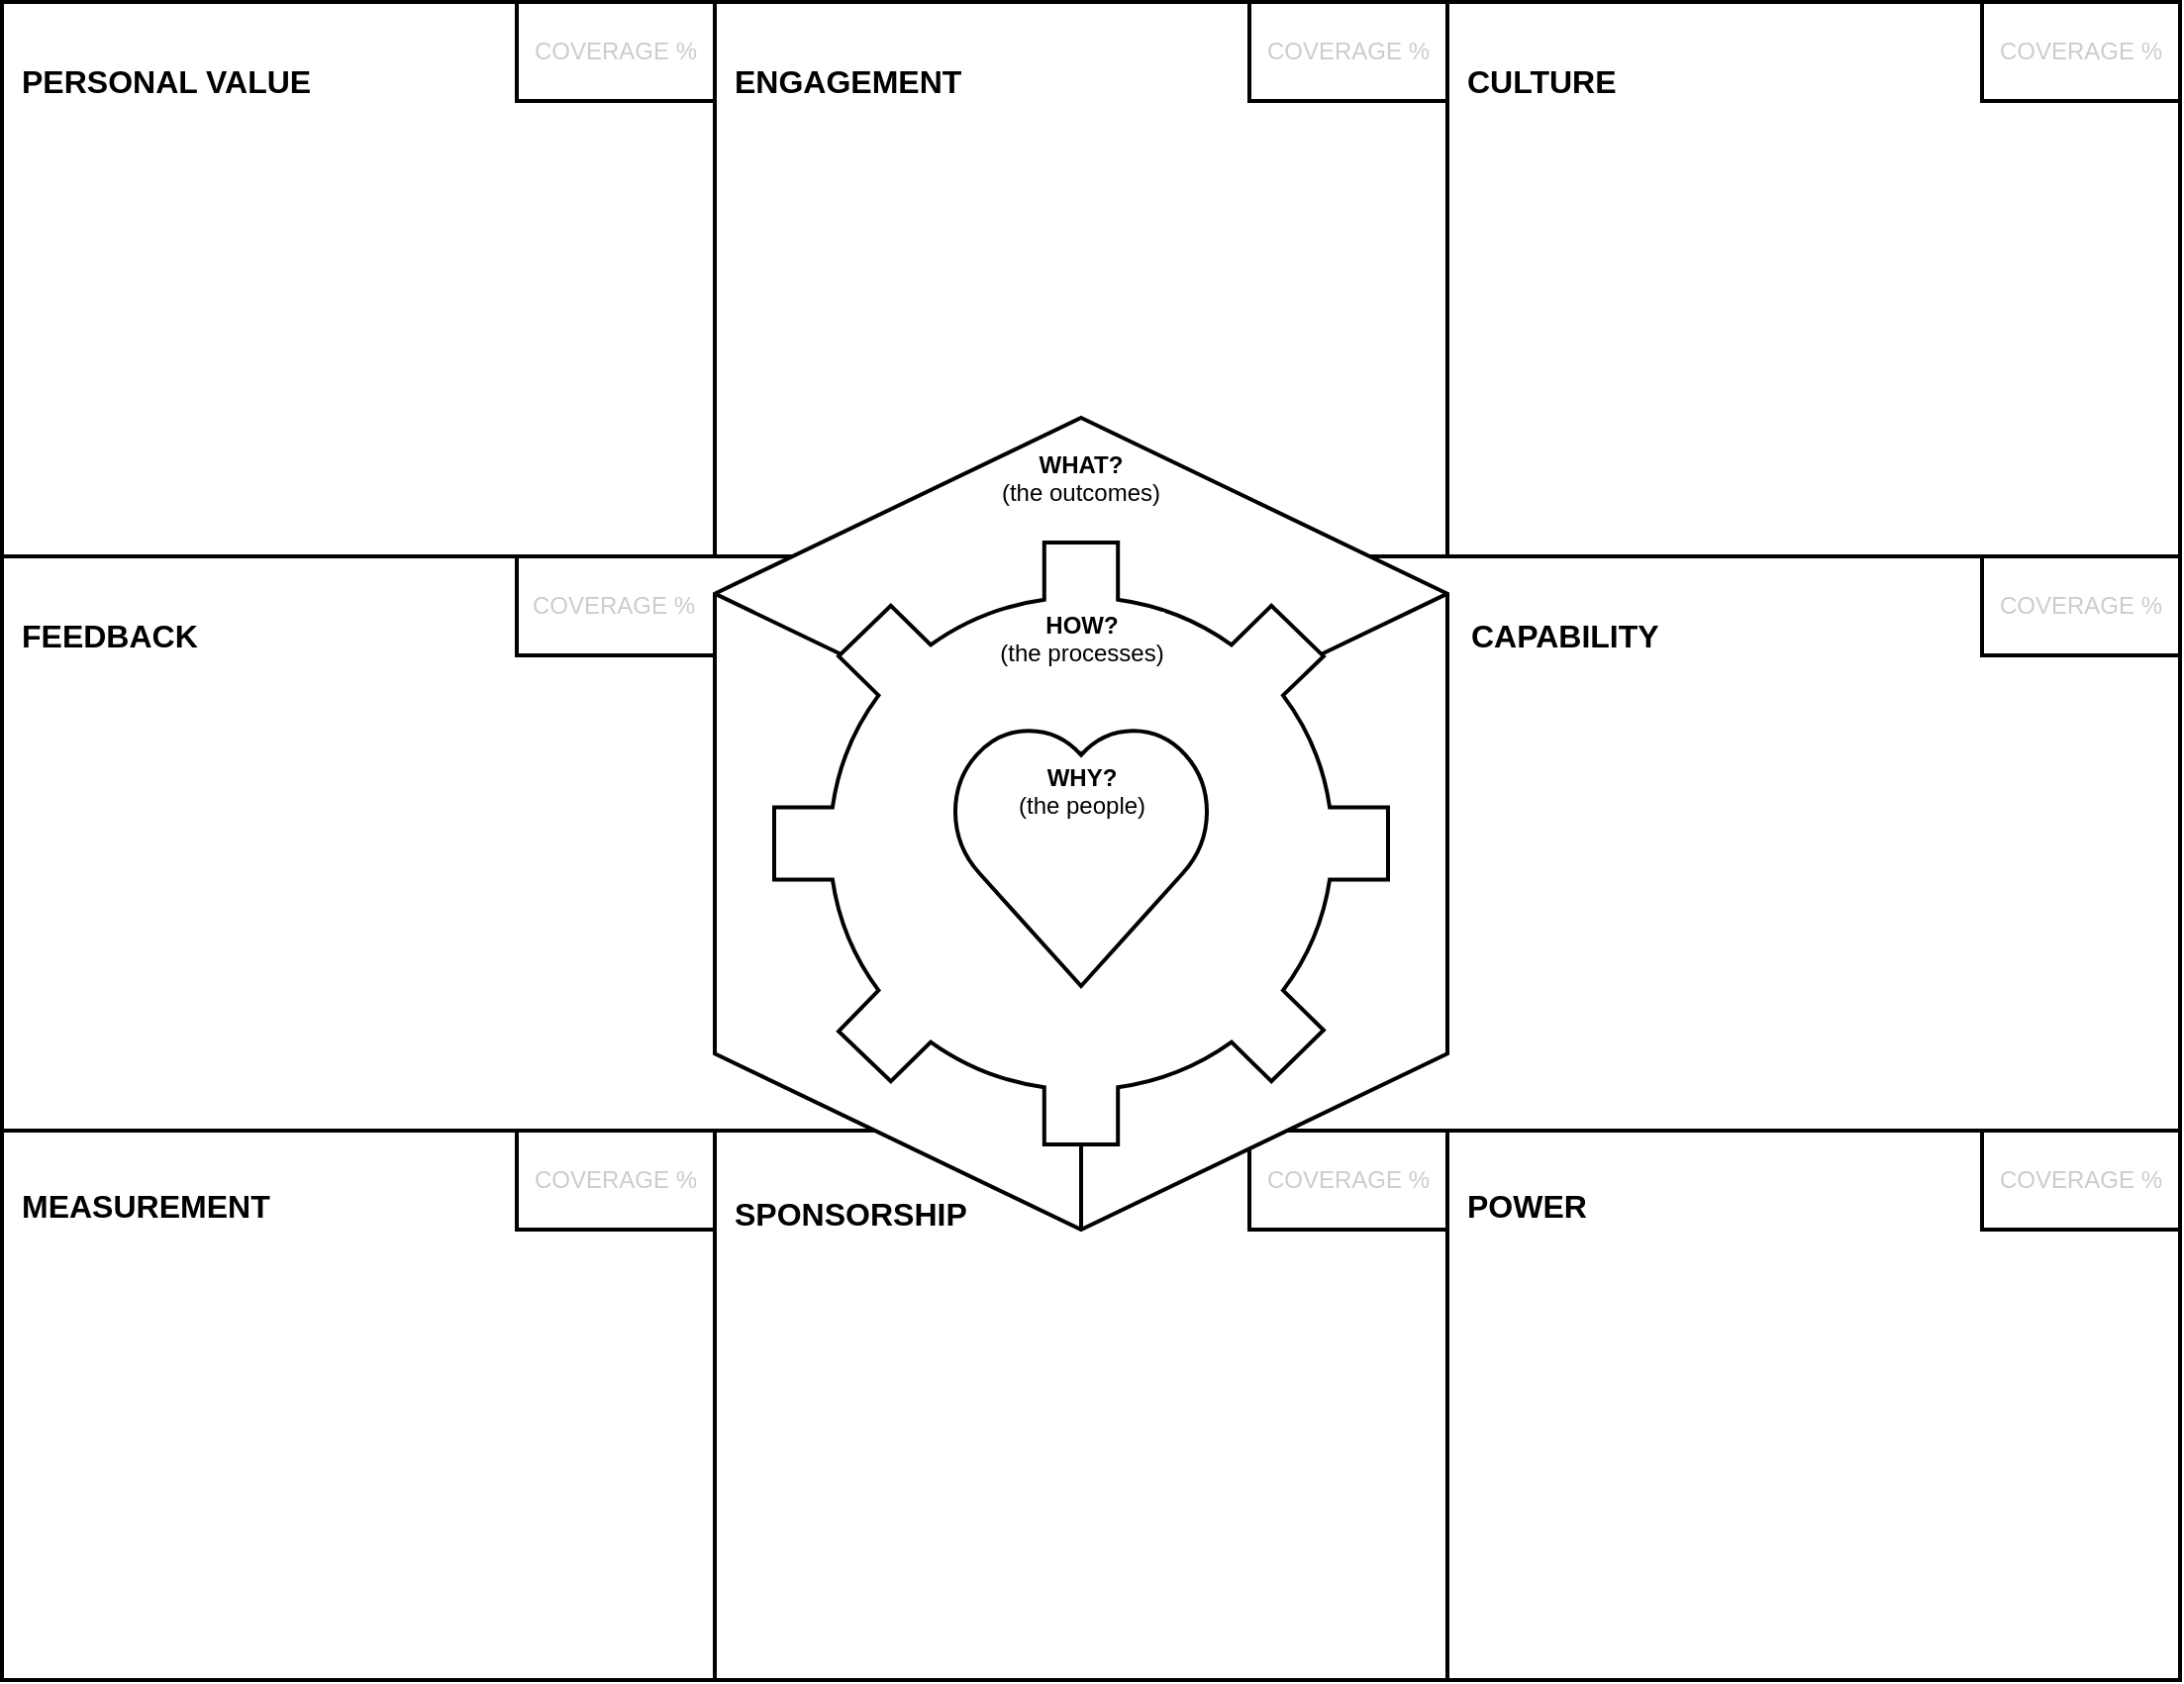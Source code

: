 <mxfile version="12.4.8" type="github">
  <diagram name="Page-1" id="dd472eb7-4b8b-5cd9-a60b-b15522922e76">
    <mxGraphModel dx="3162" dy="1557" grid="1" gridSize="10" guides="1" tooltips="1" connect="1" arrows="1" fold="1" page="1" pageScale="1" pageWidth="1100" pageHeight="850" background="#ffffff" math="0" shadow="0">
      <root>
        <mxCell id="0"/>
        <mxCell id="1" parent="0"/>
        <mxCell id="5eW8BLqzjb0u9Z2Ic-Rn-42" value="&lt;p style=&quot;line-height: 220%&quot;&gt;PERSONAL VALUE&lt;/p&gt;" style="rounded=0;whiteSpace=wrap;html=1;verticalAlign=top;align=left;fontSize=16;fontStyle=1;spacingLeft=8;spacingTop=0;strokeWidth=2;" vertex="1" parent="1">
          <mxGeometry width="360" height="280" as="geometry"/>
        </mxCell>
        <mxCell id="5eW8BLqzjb0u9Z2Ic-Rn-4" value="&lt;p style=&quot;line-height: 220%&quot;&gt;POWER&lt;/p&gt;" style="rounded=0;whiteSpace=wrap;html=1;verticalAlign=top;align=left;fontSize=16;fontStyle=1;spacingLeft=8;spacingTop=0;strokeWidth=2;" vertex="1" parent="1">
          <mxGeometry x="730" y="567.5" width="370" height="280" as="geometry"/>
        </mxCell>
        <mxCell id="5eW8BLqzjb0u9Z2Ic-Rn-8" value="&lt;p style=&quot;line-height: 220%&quot;&gt;SPONSORSHIP&lt;/p&gt;" style="rounded=0;whiteSpace=wrap;html=1;verticalAlign=top;align=left;fontSize=16;fontStyle=1;spacingLeft=8;spacingTop=4;strokeWidth=2;" vertex="1" parent="1">
          <mxGeometry x="360" y="567.5" width="370" height="280" as="geometry"/>
        </mxCell>
        <mxCell id="5eW8BLqzjb0u9Z2Ic-Rn-9" value="&lt;p style=&quot;line-height: 220%&quot;&gt;MEASUREMENT&lt;/p&gt;" style="rounded=0;whiteSpace=wrap;html=1;verticalAlign=top;align=left;fontSize=16;fontStyle=1;spacingLeft=8;spacingTop=0;strokeWidth=2;" vertex="1" parent="1">
          <mxGeometry y="567.5" width="360" height="280" as="geometry"/>
        </mxCell>
        <mxCell id="5eW8BLqzjb0u9Z2Ic-Rn-7" value="&lt;p style=&quot;line-height: 220%&quot;&gt;FEEDBACK&lt;/p&gt;" style="rounded=0;whiteSpace=wrap;html=1;verticalAlign=top;align=left;fontSize=16;fontStyle=1;spacingLeft=8;spacingTop=0;strokeWidth=2;" vertex="1" parent="1">
          <mxGeometry y="280" width="450" height="290" as="geometry"/>
        </mxCell>
        <mxCell id="5eW8BLqzjb0u9Z2Ic-Rn-1" value="&lt;p style=&quot;line-height: 220%&quot;&gt;ENGAGEMENT&lt;/p&gt;" style="rounded=0;whiteSpace=wrap;html=1;verticalAlign=top;align=left;fontSize=16;fontStyle=1;spacingLeft=8;spacingTop=0;strokeWidth=2;" vertex="1" parent="1">
          <mxGeometry x="360" width="370" height="280" as="geometry"/>
        </mxCell>
        <mxCell id="5eW8BLqzjb0u9Z2Ic-Rn-2" value="&lt;p style=&quot;line-height: 220%&quot;&gt;CULTURE&lt;/p&gt;" style="rounded=0;whiteSpace=wrap;html=1;verticalAlign=top;align=left;fontSize=16;fontStyle=1;spacingLeft=8;spacingTop=0;strokeWidth=2;" vertex="1" parent="1">
          <mxGeometry x="730" width="370" height="280" as="geometry"/>
        </mxCell>
        <mxCell id="5eW8BLqzjb0u9Z2Ic-Rn-3" value="&lt;p style=&quot;line-height: 220%&quot;&gt;CAPABILITY&lt;/p&gt;" style="rounded=0;whiteSpace=wrap;html=1;verticalAlign=top;align=left;fontSize=16;fontStyle=1;spacingLeft=90;spacingTop=0;strokeWidth=2;" vertex="1" parent="1">
          <mxGeometry x="650" y="280" width="450" height="290" as="geometry"/>
        </mxCell>
        <mxCell id="5eW8BLqzjb0u9Z2Ic-Rn-15" value="COVERAGE %" style="rounded=0;whiteSpace=wrap;html=1;fontColor=#CCCCCC;strokeWidth=2;" vertex="1" parent="1">
          <mxGeometry x="1000" y="570" width="100" height="50" as="geometry"/>
        </mxCell>
        <mxCell id="5eW8BLqzjb0u9Z2Ic-Rn-16" value="COVERAGE %" style="rounded=0;whiteSpace=wrap;html=1;fontColor=#CCCCCC;strokeWidth=2;" vertex="1" parent="1">
          <mxGeometry x="1000" y="280" width="100" height="50" as="geometry"/>
        </mxCell>
        <mxCell id="5eW8BLqzjb0u9Z2Ic-Rn-17" value="COVERAGE %" style="rounded=0;whiteSpace=wrap;html=1;fontColor=#CCCCCC;strokeWidth=2;" vertex="1" parent="1">
          <mxGeometry x="1000" width="100" height="50" as="geometry"/>
        </mxCell>
        <mxCell id="5eW8BLqzjb0u9Z2Ic-Rn-18" value="COVERAGE %" style="rounded=0;whiteSpace=wrap;html=1;fontColor=#CCCCCC;strokeWidth=2;" vertex="1" parent="1">
          <mxGeometry x="630" width="100" height="50" as="geometry"/>
        </mxCell>
        <mxCell id="5eW8BLqzjb0u9Z2Ic-Rn-19" value="COVERAGE %" style="rounded=0;whiteSpace=wrap;html=1;fontColor=#CCCCCC;strokeWidth=2;" vertex="1" parent="1">
          <mxGeometry x="260" width="100" height="50" as="geometry"/>
        </mxCell>
        <mxCell id="5eW8BLqzjb0u9Z2Ic-Rn-20" value="COVERAGE %" style="rounded=0;whiteSpace=wrap;html=1;fontColor=#CCCCCC;align=left;spacingLeft=6;strokeWidth=2;" vertex="1" parent="1">
          <mxGeometry x="260" y="280" width="180" height="50" as="geometry"/>
        </mxCell>
        <mxCell id="5eW8BLqzjb0u9Z2Ic-Rn-21" value="COVERAGE %" style="rounded=0;whiteSpace=wrap;html=1;fontColor=#CCCCCC;strokeWidth=2;" vertex="1" parent="1">
          <mxGeometry x="630" y="570" width="100" height="50" as="geometry"/>
        </mxCell>
        <mxCell id="5eW8BLqzjb0u9Z2Ic-Rn-22" value="COVERAGE %" style="rounded=0;whiteSpace=wrap;html=1;fontColor=#CCCCCC;strokeWidth=2;" vertex="1" parent="1">
          <mxGeometry x="260" y="570" width="100" height="50" as="geometry"/>
        </mxCell>
        <mxCell id="5eW8BLqzjb0u9Z2Ic-Rn-39" value="&lt;b&gt;WHAT?&lt;br style=&quot;font-size: 12px&quot;&gt;&lt;/b&gt;(the outcomes)" style="whiteSpace=wrap;html=1;shape=mxgraph.basic.isocube;isoAngle=15;strokeColor=#000000;strokeWidth=2;fillColor=#ffffff;fontSize=12;fontColor=#000000;align=center;verticalAlign=top;spacingTop=10;" vertex="1" parent="1">
          <mxGeometry x="360" y="210" width="370" height="410" as="geometry"/>
        </mxCell>
        <mxCell id="5eW8BLqzjb0u9Z2Ic-Rn-27" value="&lt;font color=&quot;#000000&quot;&gt;&lt;b&gt;HOW?&lt;/b&gt;&lt;br&gt;(the processes)&lt;/font&gt;" style="html=1;verticalLabelPosition=middle;align=center;labelBackgroundColor=#ffffff;verticalAlign=top;strokeWidth=2;strokeColor=#000000;shadow=0;dashed=0;shape=mxgraph.ios7.icons.settings;fontColor=#CCCCCC;labelPosition=center;spacingTop=28;" vertex="1" parent="1">
          <mxGeometry x="390" y="272.98" width="310" height="304.03" as="geometry"/>
        </mxCell>
        <mxCell id="tnU87jmQ8Kyi_5LEnrwg-8" value="&lt;b&gt;WHY?&lt;/b&gt;&lt;br&gt;(the people)" style="verticalLabelPosition=middle;verticalAlign=top;html=1;shape=mxgraph.basic.heart;fontSize=12;align=center;labelPosition=center;spacingTop=14;fillColor=#ffffff;strokeWidth=2;" parent="1" vertex="1">
          <mxGeometry x="477.5" y="364.07" width="135" height="132.94" as="geometry"/>
        </mxCell>
      </root>
    </mxGraphModel>
  </diagram>
</mxfile>
